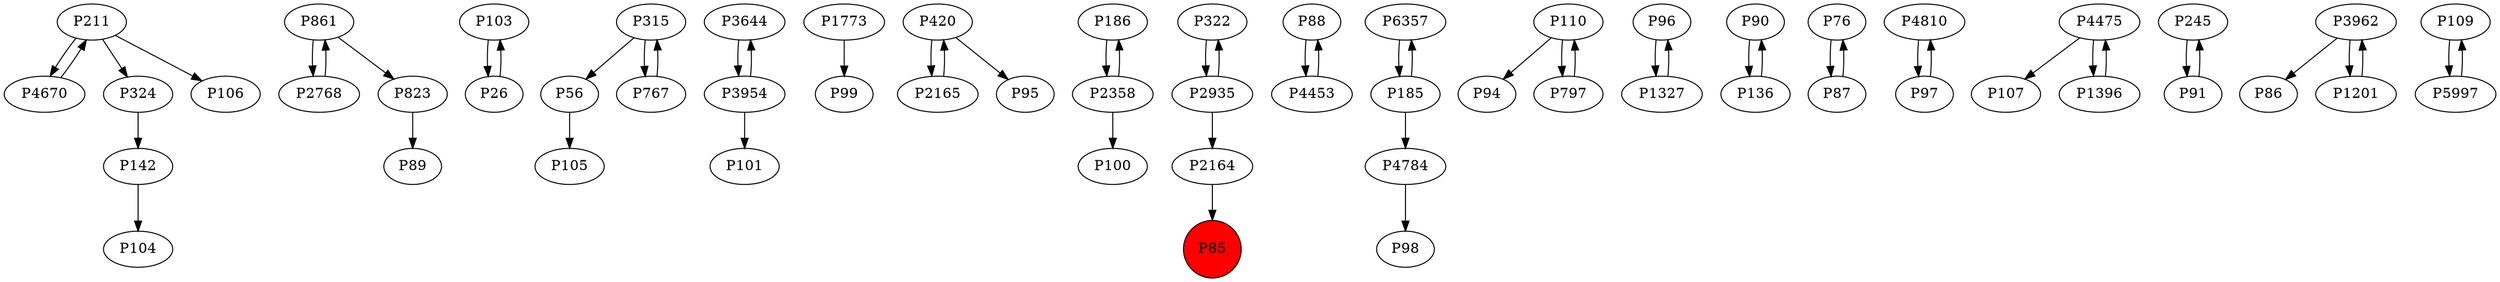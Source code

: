 digraph {
	P142 -> P104
	P861 -> P2768
	P103 -> P26
	P315 -> P56
	P3644 -> P3954
	P26 -> P103
	P1773 -> P99
	P420 -> P2165
	P767 -> P315
	P3954 -> P101
	P186 -> P2358
	P322 -> P2935
	P2358 -> P100
	P88 -> P4453
	P420 -> P95
	P315 -> P767
	P56 -> P105
	P6357 -> P185
	P4670 -> P211
	P110 -> P94
	P96 -> P1327
	P2358 -> P186
	P1327 -> P96
	P185 -> P4784
	P2164 -> P85
	P4453 -> P88
	P2165 -> P420
	P90 -> P136
	P797 -> P110
	P823 -> P89
	P136 -> P90
	P76 -> P87
	P4810 -> P97
	P324 -> P142
	P185 -> P6357
	P2768 -> P861
	P4475 -> P107
	P245 -> P91
	P3954 -> P3644
	P211 -> P106
	P211 -> P324
	P1396 -> P4475
	P97 -> P4810
	P4475 -> P1396
	P861 -> P823
	P211 -> P4670
	P87 -> P76
	P3962 -> P86
	P3962 -> P1201
	P110 -> P797
	P2935 -> P2164
	P109 -> P5997
	P2935 -> P322
	P4784 -> P98
	P5997 -> P109
	P1201 -> P3962
	P91 -> P245
	P85 [shape=circle]
	P85 [style=filled]
	P85 [fillcolor=red]
}